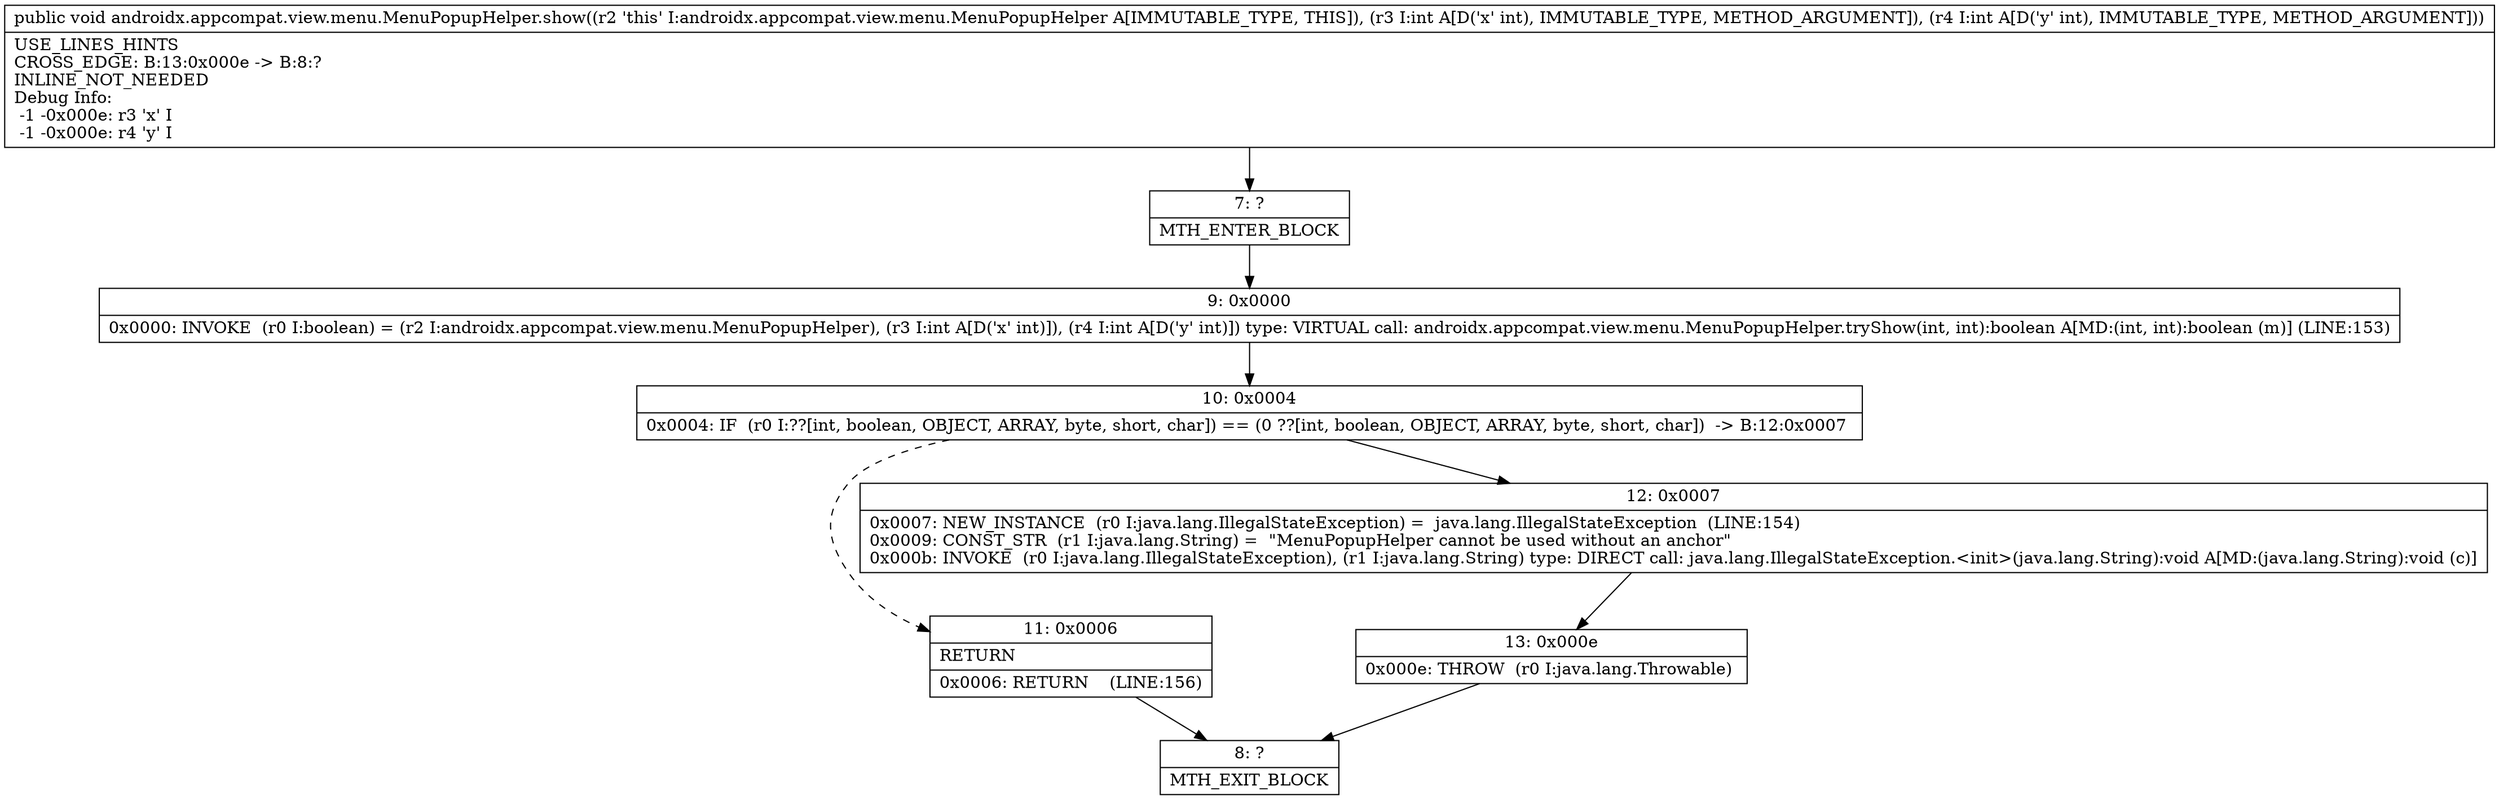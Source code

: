 digraph "CFG forandroidx.appcompat.view.menu.MenuPopupHelper.show(II)V" {
Node_7 [shape=record,label="{7\:\ ?|MTH_ENTER_BLOCK\l}"];
Node_9 [shape=record,label="{9\:\ 0x0000|0x0000: INVOKE  (r0 I:boolean) = (r2 I:androidx.appcompat.view.menu.MenuPopupHelper), (r3 I:int A[D('x' int)]), (r4 I:int A[D('y' int)]) type: VIRTUAL call: androidx.appcompat.view.menu.MenuPopupHelper.tryShow(int, int):boolean A[MD:(int, int):boolean (m)] (LINE:153)\l}"];
Node_10 [shape=record,label="{10\:\ 0x0004|0x0004: IF  (r0 I:??[int, boolean, OBJECT, ARRAY, byte, short, char]) == (0 ??[int, boolean, OBJECT, ARRAY, byte, short, char])  \-\> B:12:0x0007 \l}"];
Node_11 [shape=record,label="{11\:\ 0x0006|RETURN\l|0x0006: RETURN    (LINE:156)\l}"];
Node_8 [shape=record,label="{8\:\ ?|MTH_EXIT_BLOCK\l}"];
Node_12 [shape=record,label="{12\:\ 0x0007|0x0007: NEW_INSTANCE  (r0 I:java.lang.IllegalStateException) =  java.lang.IllegalStateException  (LINE:154)\l0x0009: CONST_STR  (r1 I:java.lang.String) =  \"MenuPopupHelper cannot be used without an anchor\" \l0x000b: INVOKE  (r0 I:java.lang.IllegalStateException), (r1 I:java.lang.String) type: DIRECT call: java.lang.IllegalStateException.\<init\>(java.lang.String):void A[MD:(java.lang.String):void (c)]\l}"];
Node_13 [shape=record,label="{13\:\ 0x000e|0x000e: THROW  (r0 I:java.lang.Throwable) \l}"];
MethodNode[shape=record,label="{public void androidx.appcompat.view.menu.MenuPopupHelper.show((r2 'this' I:androidx.appcompat.view.menu.MenuPopupHelper A[IMMUTABLE_TYPE, THIS]), (r3 I:int A[D('x' int), IMMUTABLE_TYPE, METHOD_ARGUMENT]), (r4 I:int A[D('y' int), IMMUTABLE_TYPE, METHOD_ARGUMENT]))  | USE_LINES_HINTS\lCROSS_EDGE: B:13:0x000e \-\> B:8:?\lINLINE_NOT_NEEDED\lDebug Info:\l  \-1 \-0x000e: r3 'x' I\l  \-1 \-0x000e: r4 'y' I\l}"];
MethodNode -> Node_7;Node_7 -> Node_9;
Node_9 -> Node_10;
Node_10 -> Node_11[style=dashed];
Node_10 -> Node_12;
Node_11 -> Node_8;
Node_12 -> Node_13;
Node_13 -> Node_8;
}

